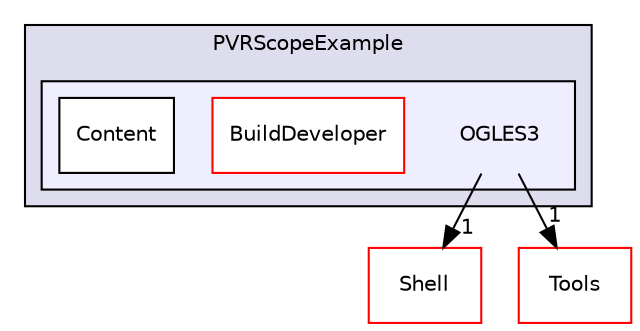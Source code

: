 digraph "PVR/SDK_3.4/Examples/Advanced/PVRScopeExample/OGLES3" {
  compound=true
  node [ fontsize="10", fontname="Helvetica"];
  edge [ labelfontsize="10", labelfontname="Helvetica"];
  subgraph clusterdir_18f755b87017dddb26af0c20f0d4525f {
    graph [ bgcolor="#ddddee", pencolor="black", label="PVRScopeExample" fontname="Helvetica", fontsize="10", URL="dir_18f755b87017dddb26af0c20f0d4525f.html"]
  subgraph clusterdir_596cb104649460946bdbd5aa865ab7eb {
    graph [ bgcolor="#eeeeff", pencolor="black", label="" URL="dir_596cb104649460946bdbd5aa865ab7eb.html"];
    dir_596cb104649460946bdbd5aa865ab7eb [shape=plaintext label="OGLES3"];
    dir_a183d608e7bdf0c5bda1d9a714274c32 [shape=box label="BuildDeveloper" color="red" fillcolor="white" style="filled" URL="dir_a183d608e7bdf0c5bda1d9a714274c32.html"];
    dir_9ecad9a316e74ed23280c00ad490e77e [shape=box label="Content" color="black" fillcolor="white" style="filled" URL="dir_9ecad9a316e74ed23280c00ad490e77e.html"];
  }
  }
  dir_de41955a66a331b990d60d5323117a97 [shape=box label="Shell" fillcolor="white" style="filled" color="red" URL="dir_de41955a66a331b990d60d5323117a97.html"];
  dir_5222bd6691dac9df766f8a52293393a2 [shape=box label="Tools" fillcolor="white" style="filled" color="red" URL="dir_5222bd6691dac9df766f8a52293393a2.html"];
  dir_596cb104649460946bdbd5aa865ab7eb->dir_de41955a66a331b990d60d5323117a97 [headlabel="1", labeldistance=1.5 headhref="dir_000612_000133.html"];
  dir_596cb104649460946bdbd5aa865ab7eb->dir_5222bd6691dac9df766f8a52293393a2 [headlabel="1", labeldistance=1.5 headhref="dir_000612_001762.html"];
}
